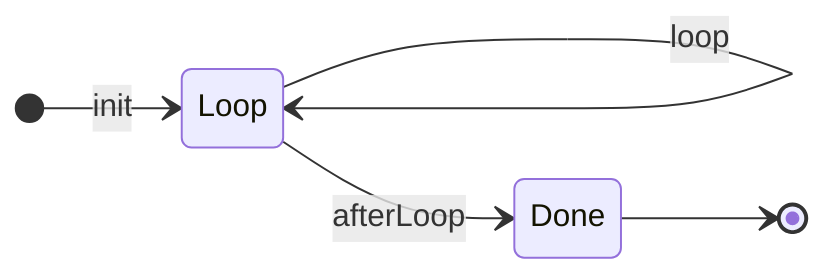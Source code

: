 stateDiagram
    direction LR
    [*] --> Loop: init
    Loop --> Loop: loop
    Loop --> Done: afterLoop
    Done --> [*]